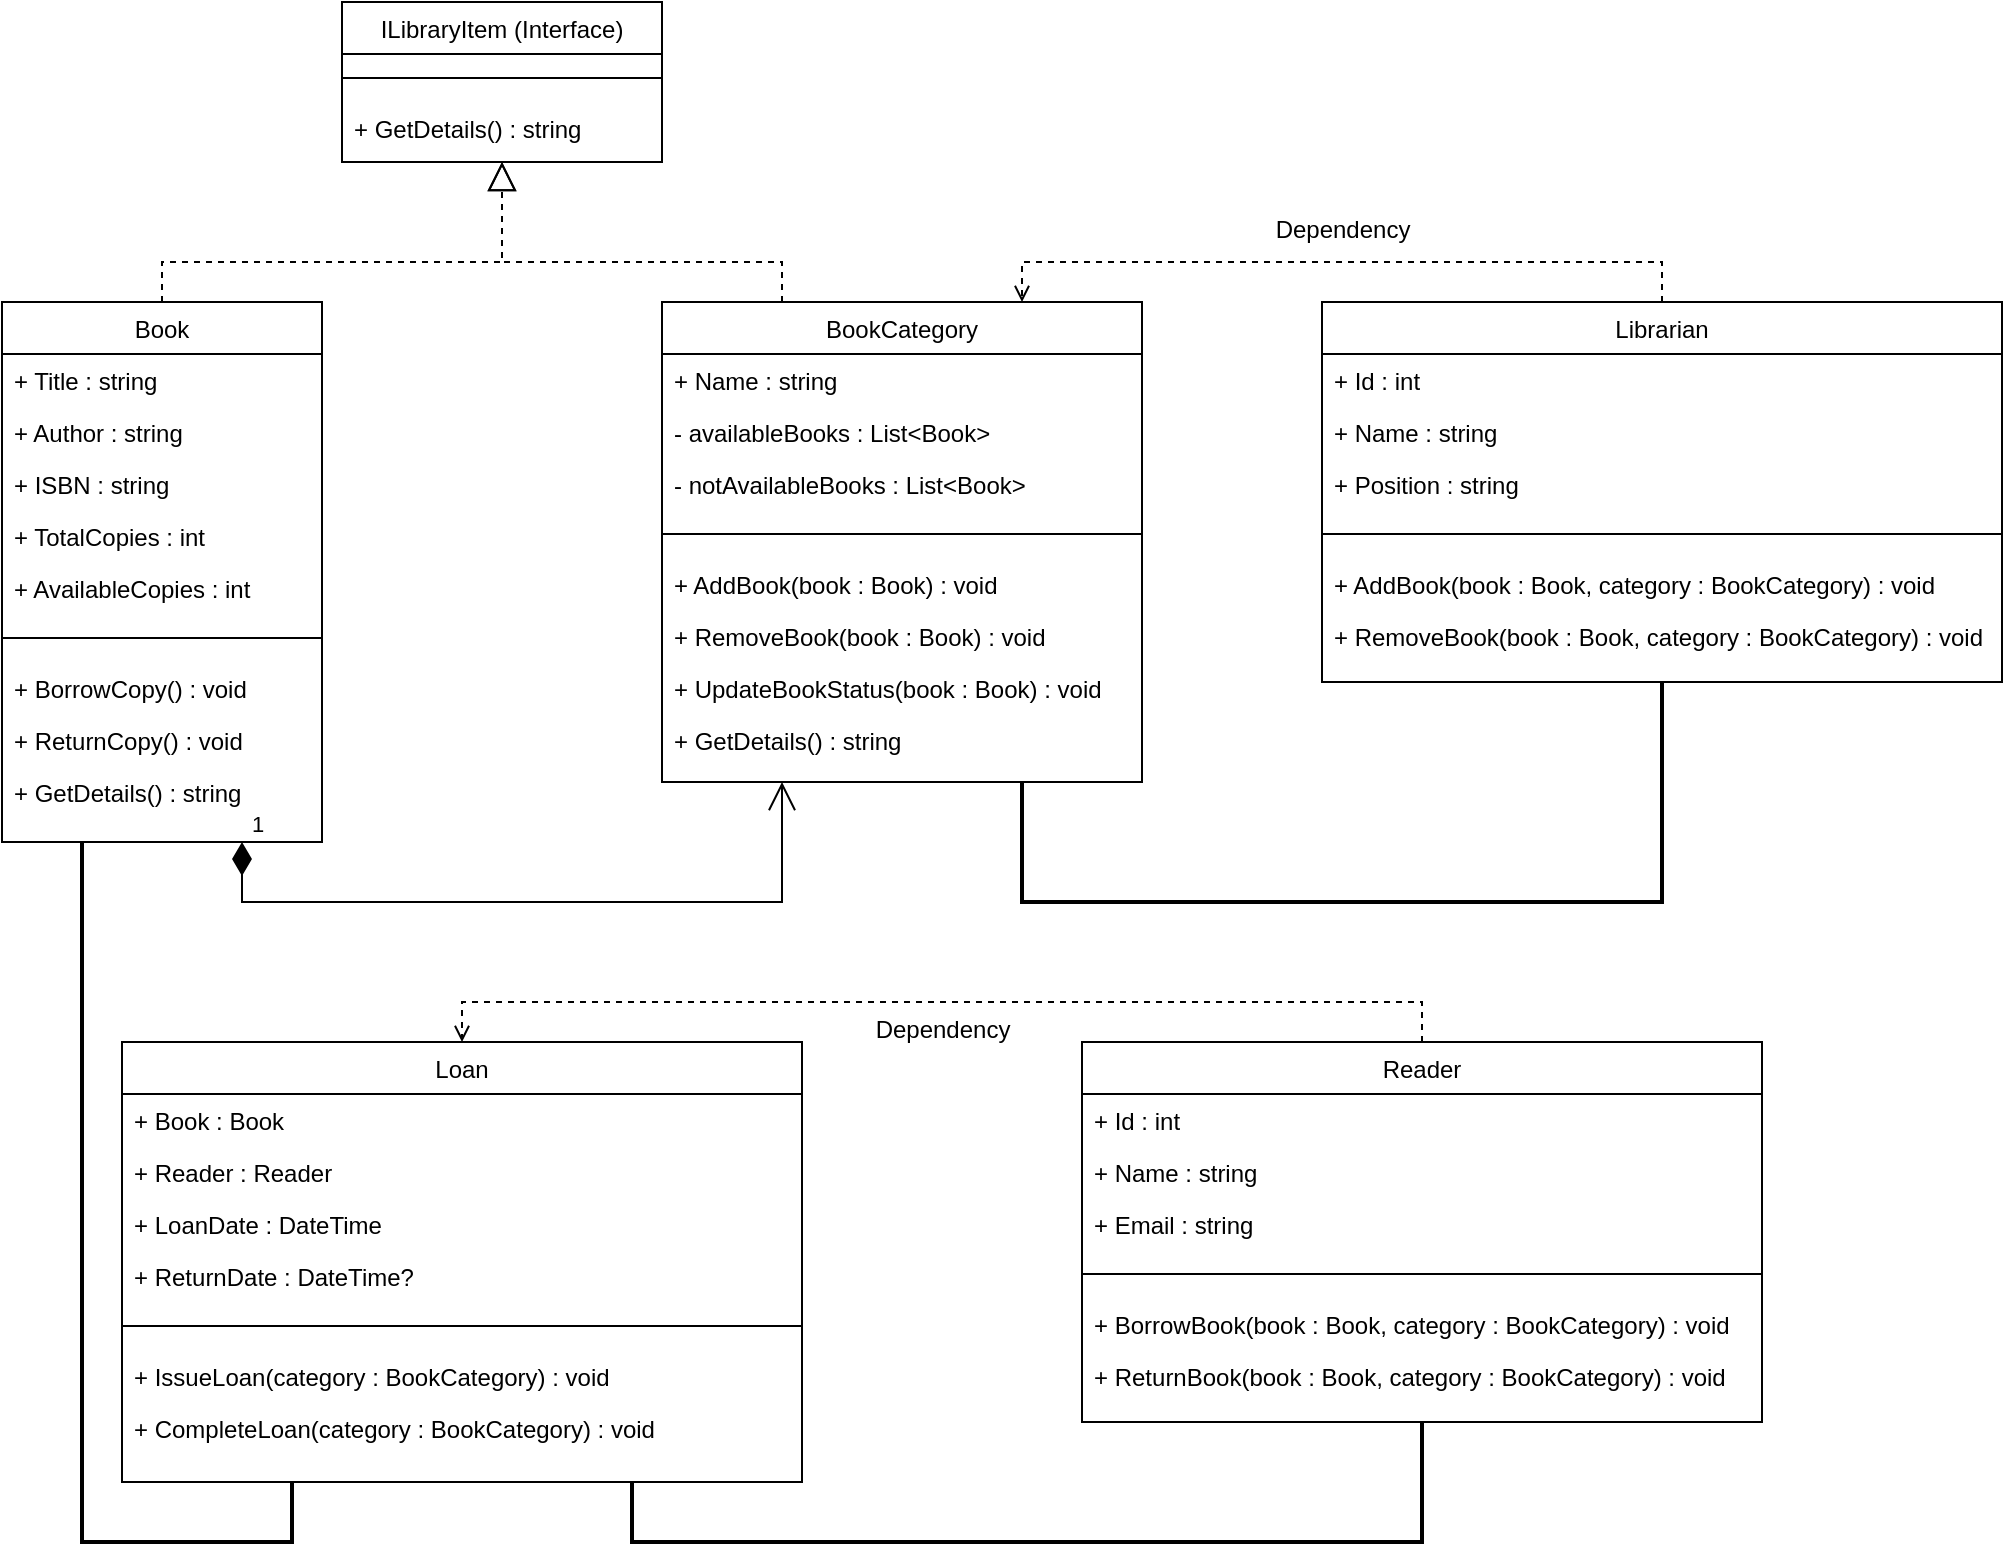 <mxfile version="24.8.0">
  <diagram id="C5RBs43oDa-KdzZeNtuy" name="Page-1">
    <mxGraphModel dx="1393" dy="773" grid="1" gridSize="10" guides="1" tooltips="1" connect="1" arrows="1" fold="1" page="1" pageScale="1" pageWidth="827" pageHeight="1169" math="0" shadow="0">
      <root>
        <mxCell id="WIyWlLk6GJQsqaUBKTNV-0" />
        <mxCell id="WIyWlLk6GJQsqaUBKTNV-1" parent="WIyWlLk6GJQsqaUBKTNV-0" />
        <mxCell id="rQDJA_saoaDDTBq-HzXY-0" value="ILibraryItem (Interface)" style="swimlane;fontStyle=0;align=center;verticalAlign=top;childLayout=stackLayout;horizontal=1;startSize=26;horizontalStack=0;resizeParent=1;resizeLast=0;collapsible=1;marginBottom=0;rounded=0;shadow=0;strokeWidth=1;" vertex="1" parent="WIyWlLk6GJQsqaUBKTNV-1">
          <mxGeometry x="500" y="170" width="160" height="80" as="geometry">
            <mxRectangle x="130" y="380" width="160" height="26" as="alternateBounds" />
          </mxGeometry>
        </mxCell>
        <mxCell id="rQDJA_saoaDDTBq-HzXY-3" value="" style="line;html=1;strokeWidth=1;align=left;verticalAlign=middle;spacingTop=-1;spacingLeft=3;spacingRight=3;rotatable=0;labelPosition=right;points=[];portConstraint=eastwest;" vertex="1" parent="rQDJA_saoaDDTBq-HzXY-0">
          <mxGeometry y="26" width="160" height="24" as="geometry" />
        </mxCell>
        <mxCell id="rQDJA_saoaDDTBq-HzXY-1" value="+ GetDetails() : string" style="text;align=left;verticalAlign=top;spacingLeft=4;spacingRight=4;overflow=hidden;rotatable=0;points=[[0,0.5],[1,0.5]];portConstraint=eastwest;" vertex="1" parent="rQDJA_saoaDDTBq-HzXY-0">
          <mxGeometry y="50" width="160" height="26" as="geometry" />
        </mxCell>
        <mxCell id="rQDJA_saoaDDTBq-HzXY-6" value="Book" style="swimlane;fontStyle=0;align=center;verticalAlign=top;childLayout=stackLayout;horizontal=1;startSize=26;horizontalStack=0;resizeParent=1;resizeLast=0;collapsible=1;marginBottom=0;rounded=0;shadow=0;strokeWidth=1;" vertex="1" parent="WIyWlLk6GJQsqaUBKTNV-1">
          <mxGeometry x="330" y="320" width="160" height="270" as="geometry">
            <mxRectangle x="130" y="380" width="160" height="26" as="alternateBounds" />
          </mxGeometry>
        </mxCell>
        <mxCell id="rQDJA_saoaDDTBq-HzXY-8" value="+ Title : string" style="text;align=left;verticalAlign=top;spacingLeft=4;spacingRight=4;overflow=hidden;rotatable=0;points=[[0,0.5],[1,0.5]];portConstraint=eastwest;" vertex="1" parent="rQDJA_saoaDDTBq-HzXY-6">
          <mxGeometry y="26" width="160" height="26" as="geometry" />
        </mxCell>
        <mxCell id="rQDJA_saoaDDTBq-HzXY-10" value="+ Author : string" style="text;align=left;verticalAlign=top;spacingLeft=4;spacingRight=4;overflow=hidden;rotatable=0;points=[[0,0.5],[1,0.5]];portConstraint=eastwest;" vertex="1" parent="rQDJA_saoaDDTBq-HzXY-6">
          <mxGeometry y="52" width="160" height="26" as="geometry" />
        </mxCell>
        <mxCell id="rQDJA_saoaDDTBq-HzXY-11" value="+ ISBN : string" style="text;align=left;verticalAlign=top;spacingLeft=4;spacingRight=4;overflow=hidden;rotatable=0;points=[[0,0.5],[1,0.5]];portConstraint=eastwest;" vertex="1" parent="rQDJA_saoaDDTBq-HzXY-6">
          <mxGeometry y="78" width="160" height="26" as="geometry" />
        </mxCell>
        <mxCell id="rQDJA_saoaDDTBq-HzXY-12" value="+ TotalCopies : int" style="text;align=left;verticalAlign=top;spacingLeft=4;spacingRight=4;overflow=hidden;rotatable=0;points=[[0,0.5],[1,0.5]];portConstraint=eastwest;" vertex="1" parent="rQDJA_saoaDDTBq-HzXY-6">
          <mxGeometry y="104" width="160" height="26" as="geometry" />
        </mxCell>
        <mxCell id="rQDJA_saoaDDTBq-HzXY-13" value="+ AvailableCopies : int" style="text;align=left;verticalAlign=top;spacingLeft=4;spacingRight=4;overflow=hidden;rotatable=0;points=[[0,0.5],[1,0.5]];portConstraint=eastwest;" vertex="1" parent="rQDJA_saoaDDTBq-HzXY-6">
          <mxGeometry y="130" width="160" height="26" as="geometry" />
        </mxCell>
        <mxCell id="rQDJA_saoaDDTBq-HzXY-7" value="" style="line;html=1;strokeWidth=1;align=left;verticalAlign=middle;spacingTop=-1;spacingLeft=3;spacingRight=3;rotatable=0;labelPosition=right;points=[];portConstraint=eastwest;" vertex="1" parent="rQDJA_saoaDDTBq-HzXY-6">
          <mxGeometry y="156" width="160" height="24" as="geometry" />
        </mxCell>
        <mxCell id="rQDJA_saoaDDTBq-HzXY-9" value="+ BorrowCopy() : void" style="text;align=left;verticalAlign=top;spacingLeft=4;spacingRight=4;overflow=hidden;rotatable=0;points=[[0,0.5],[1,0.5]];portConstraint=eastwest;" vertex="1" parent="rQDJA_saoaDDTBq-HzXY-6">
          <mxGeometry y="180" width="160" height="26" as="geometry" />
        </mxCell>
        <mxCell id="rQDJA_saoaDDTBq-HzXY-14" value="+ ReturnCopy() : void" style="text;align=left;verticalAlign=top;spacingLeft=4;spacingRight=4;overflow=hidden;rotatable=0;points=[[0,0.5],[1,0.5]];portConstraint=eastwest;" vertex="1" parent="rQDJA_saoaDDTBq-HzXY-6">
          <mxGeometry y="206" width="160" height="26" as="geometry" />
        </mxCell>
        <mxCell id="rQDJA_saoaDDTBq-HzXY-15" value="+ GetDetails() : string" style="text;align=left;verticalAlign=top;spacingLeft=4;spacingRight=4;overflow=hidden;rotatable=0;points=[[0,0.5],[1,0.5]];portConstraint=eastwest;" vertex="1" parent="rQDJA_saoaDDTBq-HzXY-6">
          <mxGeometry y="232" width="160" height="26" as="geometry" />
        </mxCell>
        <mxCell id="rQDJA_saoaDDTBq-HzXY-16" value="BookCategory" style="swimlane;fontStyle=0;align=center;verticalAlign=top;childLayout=stackLayout;horizontal=1;startSize=26;horizontalStack=0;resizeParent=1;resizeLast=0;collapsible=1;marginBottom=0;rounded=0;shadow=0;strokeWidth=1;" vertex="1" parent="WIyWlLk6GJQsqaUBKTNV-1">
          <mxGeometry x="660" y="320" width="240" height="240" as="geometry">
            <mxRectangle x="130" y="380" width="160" height="26" as="alternateBounds" />
          </mxGeometry>
        </mxCell>
        <mxCell id="rQDJA_saoaDDTBq-HzXY-17" value="+ Name : string" style="text;align=left;verticalAlign=top;spacingLeft=4;spacingRight=4;overflow=hidden;rotatable=0;points=[[0,0.5],[1,0.5]];portConstraint=eastwest;" vertex="1" parent="rQDJA_saoaDDTBq-HzXY-16">
          <mxGeometry y="26" width="240" height="26" as="geometry" />
        </mxCell>
        <mxCell id="rQDJA_saoaDDTBq-HzXY-18" value="- availableBooks : List&lt;Book&gt;" style="text;align=left;verticalAlign=top;spacingLeft=4;spacingRight=4;overflow=hidden;rotatable=0;points=[[0,0.5],[1,0.5]];portConstraint=eastwest;" vertex="1" parent="rQDJA_saoaDDTBq-HzXY-16">
          <mxGeometry y="52" width="240" height="26" as="geometry" />
        </mxCell>
        <mxCell id="rQDJA_saoaDDTBq-HzXY-19" value="- notAvailableBooks : List&lt;Book&gt;" style="text;align=left;verticalAlign=top;spacingLeft=4;spacingRight=4;overflow=hidden;rotatable=0;points=[[0,0.5],[1,0.5]];portConstraint=eastwest;" vertex="1" parent="rQDJA_saoaDDTBq-HzXY-16">
          <mxGeometry y="78" width="240" height="26" as="geometry" />
        </mxCell>
        <mxCell id="rQDJA_saoaDDTBq-HzXY-22" value="" style="line;html=1;strokeWidth=1;align=left;verticalAlign=middle;spacingTop=-1;spacingLeft=3;spacingRight=3;rotatable=0;labelPosition=right;points=[];portConstraint=eastwest;" vertex="1" parent="rQDJA_saoaDDTBq-HzXY-16">
          <mxGeometry y="104" width="240" height="24" as="geometry" />
        </mxCell>
        <mxCell id="rQDJA_saoaDDTBq-HzXY-23" value="+ AddBook(book : Book) : void" style="text;align=left;verticalAlign=top;spacingLeft=4;spacingRight=4;overflow=hidden;rotatable=0;points=[[0,0.5],[1,0.5]];portConstraint=eastwest;" vertex="1" parent="rQDJA_saoaDDTBq-HzXY-16">
          <mxGeometry y="128" width="240" height="26" as="geometry" />
        </mxCell>
        <mxCell id="rQDJA_saoaDDTBq-HzXY-24" value="+ RemoveBook(book : Book) : void" style="text;align=left;verticalAlign=top;spacingLeft=4;spacingRight=4;overflow=hidden;rotatable=0;points=[[0,0.5],[1,0.5]];portConstraint=eastwest;" vertex="1" parent="rQDJA_saoaDDTBq-HzXY-16">
          <mxGeometry y="154" width="240" height="26" as="geometry" />
        </mxCell>
        <mxCell id="rQDJA_saoaDDTBq-HzXY-25" value="+ UpdateBookStatus(book : Book) : void" style="text;align=left;verticalAlign=top;spacingLeft=4;spacingRight=4;overflow=hidden;rotatable=0;points=[[0,0.5],[1,0.5]];portConstraint=eastwest;" vertex="1" parent="rQDJA_saoaDDTBq-HzXY-16">
          <mxGeometry y="180" width="240" height="26" as="geometry" />
        </mxCell>
        <mxCell id="rQDJA_saoaDDTBq-HzXY-26" value="+ GetDetails() : string" style="text;align=left;verticalAlign=top;spacingLeft=4;spacingRight=4;overflow=hidden;rotatable=0;points=[[0,0.5],[1,0.5]];portConstraint=eastwest;" vertex="1" parent="rQDJA_saoaDDTBq-HzXY-16">
          <mxGeometry y="206" width="240" height="26" as="geometry" />
        </mxCell>
        <mxCell id="rQDJA_saoaDDTBq-HzXY-27" value="Reader" style="swimlane;fontStyle=0;align=center;verticalAlign=top;childLayout=stackLayout;horizontal=1;startSize=26;horizontalStack=0;resizeParent=1;resizeLast=0;collapsible=1;marginBottom=0;rounded=0;shadow=0;strokeWidth=1;" vertex="1" parent="WIyWlLk6GJQsqaUBKTNV-1">
          <mxGeometry x="870" y="690" width="340" height="190" as="geometry">
            <mxRectangle x="130" y="380" width="160" height="26" as="alternateBounds" />
          </mxGeometry>
        </mxCell>
        <mxCell id="rQDJA_saoaDDTBq-HzXY-28" value="+ Id : int" style="text;align=left;verticalAlign=top;spacingLeft=4;spacingRight=4;overflow=hidden;rotatable=0;points=[[0,0.5],[1,0.5]];portConstraint=eastwest;" vertex="1" parent="rQDJA_saoaDDTBq-HzXY-27">
          <mxGeometry y="26" width="340" height="26" as="geometry" />
        </mxCell>
        <mxCell id="rQDJA_saoaDDTBq-HzXY-29" value="+ Name : string" style="text;align=left;verticalAlign=top;spacingLeft=4;spacingRight=4;overflow=hidden;rotatable=0;points=[[0,0.5],[1,0.5]];portConstraint=eastwest;" vertex="1" parent="rQDJA_saoaDDTBq-HzXY-27">
          <mxGeometry y="52" width="340" height="26" as="geometry" />
        </mxCell>
        <mxCell id="rQDJA_saoaDDTBq-HzXY-30" value="+ Email : string" style="text;align=left;verticalAlign=top;spacingLeft=4;spacingRight=4;overflow=hidden;rotatable=0;points=[[0,0.5],[1,0.5]];portConstraint=eastwest;" vertex="1" parent="rQDJA_saoaDDTBq-HzXY-27">
          <mxGeometry y="78" width="340" height="26" as="geometry" />
        </mxCell>
        <mxCell id="rQDJA_saoaDDTBq-HzXY-31" value="" style="line;html=1;strokeWidth=1;align=left;verticalAlign=middle;spacingTop=-1;spacingLeft=3;spacingRight=3;rotatable=0;labelPosition=right;points=[];portConstraint=eastwest;" vertex="1" parent="rQDJA_saoaDDTBq-HzXY-27">
          <mxGeometry y="104" width="340" height="24" as="geometry" />
        </mxCell>
        <mxCell id="rQDJA_saoaDDTBq-HzXY-32" value="+ BorrowBook(book : Book, category : BookCategory) : void" style="text;align=left;verticalAlign=top;spacingLeft=4;spacingRight=4;overflow=hidden;rotatable=0;points=[[0,0.5],[1,0.5]];portConstraint=eastwest;" vertex="1" parent="rQDJA_saoaDDTBq-HzXY-27">
          <mxGeometry y="128" width="340" height="26" as="geometry" />
        </mxCell>
        <mxCell id="rQDJA_saoaDDTBq-HzXY-33" value="+ ReturnBook(book : Book, category : BookCategory) : void" style="text;align=left;verticalAlign=top;spacingLeft=4;spacingRight=4;overflow=hidden;rotatable=0;points=[[0,0.5],[1,0.5]];portConstraint=eastwest;" vertex="1" parent="rQDJA_saoaDDTBq-HzXY-27">
          <mxGeometry y="154" width="340" height="26" as="geometry" />
        </mxCell>
        <mxCell id="rQDJA_saoaDDTBq-HzXY-37" value="Librarian" style="swimlane;fontStyle=0;align=center;verticalAlign=top;childLayout=stackLayout;horizontal=1;startSize=26;horizontalStack=0;resizeParent=1;resizeLast=0;collapsible=1;marginBottom=0;rounded=0;shadow=0;strokeWidth=1;" vertex="1" parent="WIyWlLk6GJQsqaUBKTNV-1">
          <mxGeometry x="990" y="320" width="340" height="190" as="geometry">
            <mxRectangle x="130" y="380" width="160" height="26" as="alternateBounds" />
          </mxGeometry>
        </mxCell>
        <mxCell id="rQDJA_saoaDDTBq-HzXY-38" value="+ Id : int" style="text;align=left;verticalAlign=top;spacingLeft=4;spacingRight=4;overflow=hidden;rotatable=0;points=[[0,0.5],[1,0.5]];portConstraint=eastwest;" vertex="1" parent="rQDJA_saoaDDTBq-HzXY-37">
          <mxGeometry y="26" width="340" height="26" as="geometry" />
        </mxCell>
        <mxCell id="rQDJA_saoaDDTBq-HzXY-39" value="+ Name : string" style="text;align=left;verticalAlign=top;spacingLeft=4;spacingRight=4;overflow=hidden;rotatable=0;points=[[0,0.5],[1,0.5]];portConstraint=eastwest;" vertex="1" parent="rQDJA_saoaDDTBq-HzXY-37">
          <mxGeometry y="52" width="340" height="26" as="geometry" />
        </mxCell>
        <mxCell id="rQDJA_saoaDDTBq-HzXY-40" value="+ Position : string" style="text;align=left;verticalAlign=top;spacingLeft=4;spacingRight=4;overflow=hidden;rotatable=0;points=[[0,0.5],[1,0.5]];portConstraint=eastwest;" vertex="1" parent="rQDJA_saoaDDTBq-HzXY-37">
          <mxGeometry y="78" width="340" height="26" as="geometry" />
        </mxCell>
        <mxCell id="rQDJA_saoaDDTBq-HzXY-41" value="" style="line;html=1;strokeWidth=1;align=left;verticalAlign=middle;spacingTop=-1;spacingLeft=3;spacingRight=3;rotatable=0;labelPosition=right;points=[];portConstraint=eastwest;" vertex="1" parent="rQDJA_saoaDDTBq-HzXY-37">
          <mxGeometry y="104" width="340" height="24" as="geometry" />
        </mxCell>
        <mxCell id="rQDJA_saoaDDTBq-HzXY-42" value="+ AddBook(book : Book, category : BookCategory) : void" style="text;align=left;verticalAlign=top;spacingLeft=4;spacingRight=4;overflow=hidden;rotatable=0;points=[[0,0.5],[1,0.5]];portConstraint=eastwest;" vertex="1" parent="rQDJA_saoaDDTBq-HzXY-37">
          <mxGeometry y="128" width="340" height="26" as="geometry" />
        </mxCell>
        <mxCell id="rQDJA_saoaDDTBq-HzXY-43" value="+ RemoveBook(book : Book, category : BookCategory) : void" style="text;align=left;verticalAlign=top;spacingLeft=4;spacingRight=4;overflow=hidden;rotatable=0;points=[[0,0.5],[1,0.5]];portConstraint=eastwest;" vertex="1" parent="rQDJA_saoaDDTBq-HzXY-37">
          <mxGeometry y="154" width="340" height="26" as="geometry" />
        </mxCell>
        <mxCell id="rQDJA_saoaDDTBq-HzXY-44" value="Loan" style="swimlane;fontStyle=0;align=center;verticalAlign=top;childLayout=stackLayout;horizontal=1;startSize=26;horizontalStack=0;resizeParent=1;resizeLast=0;collapsible=1;marginBottom=0;rounded=0;shadow=0;strokeWidth=1;" vertex="1" parent="WIyWlLk6GJQsqaUBKTNV-1">
          <mxGeometry x="390" y="690" width="340" height="220" as="geometry">
            <mxRectangle x="130" y="380" width="160" height="26" as="alternateBounds" />
          </mxGeometry>
        </mxCell>
        <mxCell id="rQDJA_saoaDDTBq-HzXY-45" value="+ Book : Book" style="text;align=left;verticalAlign=top;spacingLeft=4;spacingRight=4;overflow=hidden;rotatable=0;points=[[0,0.5],[1,0.5]];portConstraint=eastwest;" vertex="1" parent="rQDJA_saoaDDTBq-HzXY-44">
          <mxGeometry y="26" width="340" height="26" as="geometry" />
        </mxCell>
        <mxCell id="rQDJA_saoaDDTBq-HzXY-46" value="+ Reader : Reader" style="text;align=left;verticalAlign=top;spacingLeft=4;spacingRight=4;overflow=hidden;rotatable=0;points=[[0,0.5],[1,0.5]];portConstraint=eastwest;" vertex="1" parent="rQDJA_saoaDDTBq-HzXY-44">
          <mxGeometry y="52" width="340" height="26" as="geometry" />
        </mxCell>
        <mxCell id="rQDJA_saoaDDTBq-HzXY-47" value="+ LoanDate : DateTime" style="text;align=left;verticalAlign=top;spacingLeft=4;spacingRight=4;overflow=hidden;rotatable=0;points=[[0,0.5],[1,0.5]];portConstraint=eastwest;" vertex="1" parent="rQDJA_saoaDDTBq-HzXY-44">
          <mxGeometry y="78" width="340" height="26" as="geometry" />
        </mxCell>
        <mxCell id="rQDJA_saoaDDTBq-HzXY-51" value="+ ReturnDate : DateTime?" style="text;align=left;verticalAlign=top;spacingLeft=4;spacingRight=4;overflow=hidden;rotatable=0;points=[[0,0.5],[1,0.5]];portConstraint=eastwest;" vertex="1" parent="rQDJA_saoaDDTBq-HzXY-44">
          <mxGeometry y="104" width="340" height="26" as="geometry" />
        </mxCell>
        <mxCell id="rQDJA_saoaDDTBq-HzXY-48" value="" style="line;html=1;strokeWidth=1;align=left;verticalAlign=middle;spacingTop=-1;spacingLeft=3;spacingRight=3;rotatable=0;labelPosition=right;points=[];portConstraint=eastwest;" vertex="1" parent="rQDJA_saoaDDTBq-HzXY-44">
          <mxGeometry y="130" width="340" height="24" as="geometry" />
        </mxCell>
        <mxCell id="rQDJA_saoaDDTBq-HzXY-49" value="+ IssueLoan(category : BookCategory) : void" style="text;align=left;verticalAlign=top;spacingLeft=4;spacingRight=4;overflow=hidden;rotatable=0;points=[[0,0.5],[1,0.5]];portConstraint=eastwest;" vertex="1" parent="rQDJA_saoaDDTBq-HzXY-44">
          <mxGeometry y="154" width="340" height="26" as="geometry" />
        </mxCell>
        <mxCell id="rQDJA_saoaDDTBq-HzXY-50" value="+ CompleteLoan(category : BookCategory) : void" style="text;align=left;verticalAlign=top;spacingLeft=4;spacingRight=4;overflow=hidden;rotatable=0;points=[[0,0.5],[1,0.5]];portConstraint=eastwest;" vertex="1" parent="rQDJA_saoaDDTBq-HzXY-44">
          <mxGeometry y="180" width="340" height="26" as="geometry" />
        </mxCell>
        <mxCell id="rQDJA_saoaDDTBq-HzXY-52" value="" style="endArrow=block;dashed=1;endFill=0;endSize=12;html=1;rounded=0;exitX=0.5;exitY=0;exitDx=0;exitDy=0;entryX=0.5;entryY=1;entryDx=0;entryDy=0;" edge="1" parent="WIyWlLk6GJQsqaUBKTNV-1" source="rQDJA_saoaDDTBq-HzXY-6" target="rQDJA_saoaDDTBq-HzXY-0">
          <mxGeometry width="160" relative="1" as="geometry">
            <mxPoint x="480" y="430" as="sourcePoint" />
            <mxPoint x="640" y="430" as="targetPoint" />
            <Array as="points">
              <mxPoint x="410" y="300" />
              <mxPoint x="580" y="300" />
            </Array>
          </mxGeometry>
        </mxCell>
        <mxCell id="rQDJA_saoaDDTBq-HzXY-53" value="" style="endArrow=block;dashed=1;endFill=0;endSize=12;html=1;rounded=0;exitX=0.25;exitY=0;exitDx=0;exitDy=0;entryX=0.5;entryY=1;entryDx=0;entryDy=0;" edge="1" parent="WIyWlLk6GJQsqaUBKTNV-1" source="rQDJA_saoaDDTBq-HzXY-16" target="rQDJA_saoaDDTBq-HzXY-0">
          <mxGeometry width="160" relative="1" as="geometry">
            <mxPoint x="420" y="330" as="sourcePoint" />
            <mxPoint x="540" y="230" as="targetPoint" />
            <Array as="points">
              <mxPoint x="720" y="300" />
              <mxPoint x="580" y="300" />
            </Array>
          </mxGeometry>
        </mxCell>
        <mxCell id="rQDJA_saoaDDTBq-HzXY-55" value="" style="endArrow=none;startArrow=none;endFill=0;startFill=0;endSize=8;html=1;verticalAlign=bottom;labelBackgroundColor=none;strokeWidth=2;rounded=0;entryX=0.25;entryY=1;entryDx=0;entryDy=0;jumpSize=6;exitX=0.25;exitY=1;exitDx=0;exitDy=0;" edge="1" parent="WIyWlLk6GJQsqaUBKTNV-1" source="rQDJA_saoaDDTBq-HzXY-44" target="rQDJA_saoaDDTBq-HzXY-6">
          <mxGeometry width="160" relative="1" as="geometry">
            <mxPoint x="510" y="940" as="sourcePoint" />
            <mxPoint x="370" y="620" as="targetPoint" />
            <Array as="points">
              <mxPoint x="475" y="940" />
              <mxPoint x="370" y="940" />
              <mxPoint x="370" y="620" />
            </Array>
          </mxGeometry>
        </mxCell>
        <mxCell id="rQDJA_saoaDDTBq-HzXY-56" value="" style="endArrow=none;startArrow=none;endFill=0;startFill=0;endSize=8;html=1;verticalAlign=bottom;labelBackgroundColor=none;strokeWidth=2;rounded=0;jumpSize=6;entryX=0.5;entryY=1;entryDx=0;entryDy=0;exitX=0.75;exitY=1;exitDx=0;exitDy=0;" edge="1" parent="WIyWlLk6GJQsqaUBKTNV-1" source="rQDJA_saoaDDTBq-HzXY-44" target="rQDJA_saoaDDTBq-HzXY-27">
          <mxGeometry width="160" relative="1" as="geometry">
            <mxPoint x="660" y="940" as="sourcePoint" />
            <mxPoint x="90" y="630" as="targetPoint" />
            <Array as="points">
              <mxPoint x="645" y="940" />
              <mxPoint x="1040" y="940" />
            </Array>
          </mxGeometry>
        </mxCell>
        <mxCell id="rQDJA_saoaDDTBq-HzXY-57" value="1" style="endArrow=open;html=1;endSize=12;startArrow=diamondThin;startSize=14;startFill=1;edgeStyle=orthogonalEdgeStyle;align=left;verticalAlign=bottom;rounded=0;exitX=0.75;exitY=1;exitDx=0;exitDy=0;entryX=0.25;entryY=1;entryDx=0;entryDy=0;" edge="1" parent="WIyWlLk6GJQsqaUBKTNV-1" source="rQDJA_saoaDDTBq-HzXY-6" target="rQDJA_saoaDDTBq-HzXY-16">
          <mxGeometry x="-1" y="3" relative="1" as="geometry">
            <mxPoint x="510" y="640" as="sourcePoint" />
            <mxPoint x="670" y="640" as="targetPoint" />
            <Array as="points">
              <mxPoint x="450" y="620" />
              <mxPoint x="720" y="620" />
            </Array>
          </mxGeometry>
        </mxCell>
        <mxCell id="rQDJA_saoaDDTBq-HzXY-59" value="" style="endArrow=none;startArrow=none;endFill=0;startFill=0;endSize=8;html=1;verticalAlign=bottom;labelBackgroundColor=none;strokeWidth=2;rounded=0;exitX=0.75;exitY=1;exitDx=0;exitDy=0;entryX=0.5;entryY=1;entryDx=0;entryDy=0;jumpSize=6;" edge="1" parent="WIyWlLk6GJQsqaUBKTNV-1" source="rQDJA_saoaDDTBq-HzXY-16" target="rQDJA_saoaDDTBq-HzXY-37">
          <mxGeometry width="160" relative="1" as="geometry">
            <mxPoint x="950" y="600" as="sourcePoint" />
            <mxPoint x="1175" y="650" as="targetPoint" />
            <Array as="points">
              <mxPoint x="840" y="620" />
              <mxPoint x="1160" y="620" />
            </Array>
          </mxGeometry>
        </mxCell>
        <mxCell id="rQDJA_saoaDDTBq-HzXY-61" value="" style="endArrow=open;html=1;rounded=0;align=center;verticalAlign=bottom;dashed=1;endFill=0;labelBackgroundColor=none;exitX=0.5;exitY=0;exitDx=0;exitDy=0;entryX=0.5;entryY=0;entryDx=0;entryDy=0;" edge="1" parent="WIyWlLk6GJQsqaUBKTNV-1" source="rQDJA_saoaDDTBq-HzXY-27" target="rQDJA_saoaDDTBq-HzXY-44">
          <mxGeometry relative="1" as="geometry">
            <mxPoint x="50" y="220" as="sourcePoint" />
            <mxPoint x="210" y="220" as="targetPoint" />
            <Array as="points">
              <mxPoint x="1040" y="670" />
              <mxPoint x="560" y="670" />
            </Array>
          </mxGeometry>
        </mxCell>
        <mxCell id="rQDJA_saoaDDTBq-HzXY-62" value="Dependency" style="resizable=0;html=1;align=center;verticalAlign=top;labelBackgroundColor=none;" connectable="0" vertex="1" parent="rQDJA_saoaDDTBq-HzXY-61">
          <mxGeometry relative="1" as="geometry" />
        </mxCell>
        <mxCell id="rQDJA_saoaDDTBq-HzXY-65" value="" style="endArrow=open;html=1;rounded=0;align=center;verticalAlign=bottom;dashed=1;endFill=0;labelBackgroundColor=none;entryX=0.75;entryY=0;entryDx=0;entryDy=0;exitX=0.5;exitY=0;exitDx=0;exitDy=0;" edge="1" parent="WIyWlLk6GJQsqaUBKTNV-1" source="rQDJA_saoaDDTBq-HzXY-37" target="rQDJA_saoaDDTBq-HzXY-16">
          <mxGeometry relative="1" as="geometry">
            <mxPoint x="1050" y="270" as="sourcePoint" />
            <mxPoint x="870" y="290" as="targetPoint" />
            <Array as="points">
              <mxPoint x="1160" y="300" />
              <mxPoint x="840" y="300" />
            </Array>
          </mxGeometry>
        </mxCell>
        <mxCell id="rQDJA_saoaDDTBq-HzXY-66" value="Dependency" style="resizable=0;html=1;align=center;verticalAlign=top;labelBackgroundColor=none;" connectable="0" vertex="1" parent="rQDJA_saoaDDTBq-HzXY-65">
          <mxGeometry relative="1" as="geometry">
            <mxPoint y="-30" as="offset" />
          </mxGeometry>
        </mxCell>
      </root>
    </mxGraphModel>
  </diagram>
</mxfile>
